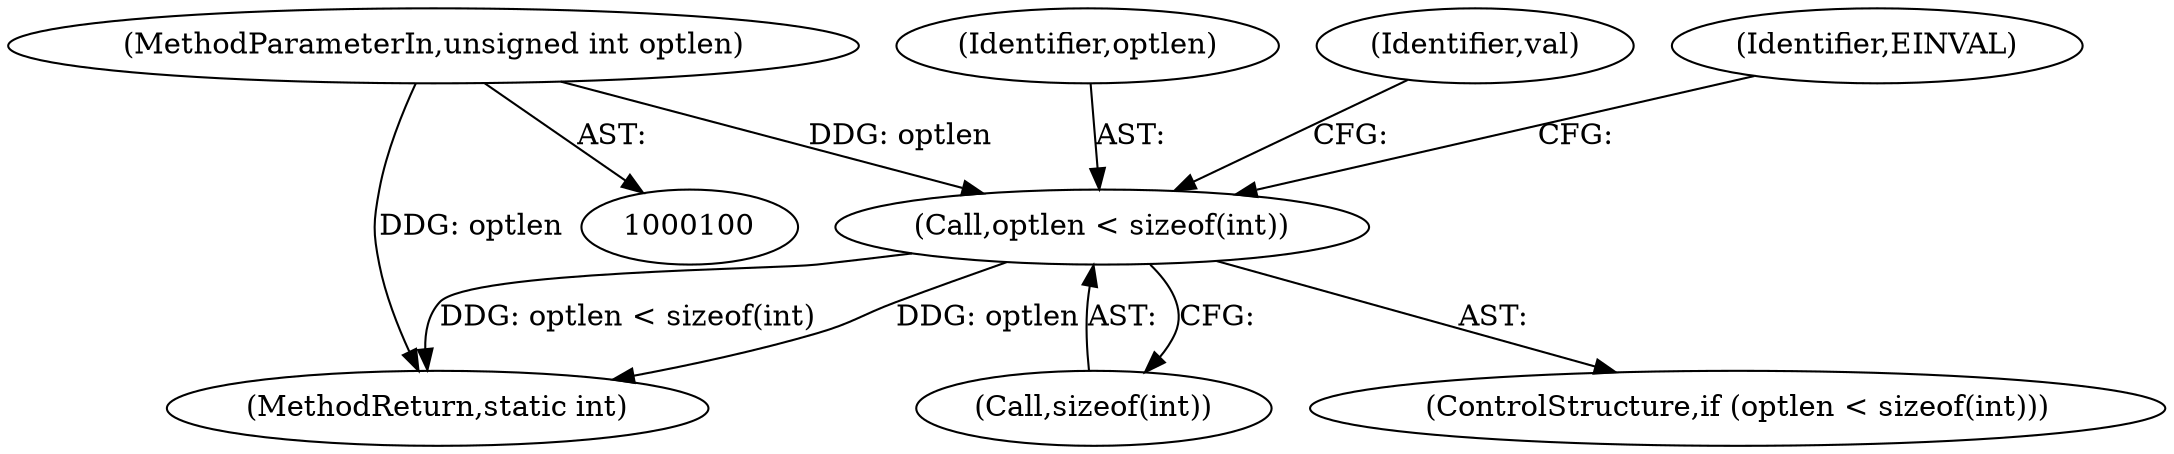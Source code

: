 digraph "0_linux_2d45a02d0166caf2627fe91897c6ffc3b19514c4_1@API" {
"1000112" [label="(Call,optlen < sizeof(int))"];
"1000103" [label="(MethodParameterIn,unsigned int optlen)"];
"1000114" [label="(Call,sizeof(int))"];
"1000113" [label="(Identifier,optlen)"];
"1000216" [label="(MethodReturn,static int)"];
"1000121" [label="(Identifier,val)"];
"1000111" [label="(ControlStructure,if (optlen < sizeof(int)))"];
"1000103" [label="(MethodParameterIn,unsigned int optlen)"];
"1000118" [label="(Identifier,EINVAL)"];
"1000112" [label="(Call,optlen < sizeof(int))"];
"1000112" -> "1000111"  [label="AST: "];
"1000112" -> "1000114"  [label="CFG: "];
"1000113" -> "1000112"  [label="AST: "];
"1000114" -> "1000112"  [label="AST: "];
"1000118" -> "1000112"  [label="CFG: "];
"1000121" -> "1000112"  [label="CFG: "];
"1000112" -> "1000216"  [label="DDG: optlen < sizeof(int)"];
"1000112" -> "1000216"  [label="DDG: optlen"];
"1000103" -> "1000112"  [label="DDG: optlen"];
"1000103" -> "1000100"  [label="AST: "];
"1000103" -> "1000216"  [label="DDG: optlen"];
}
